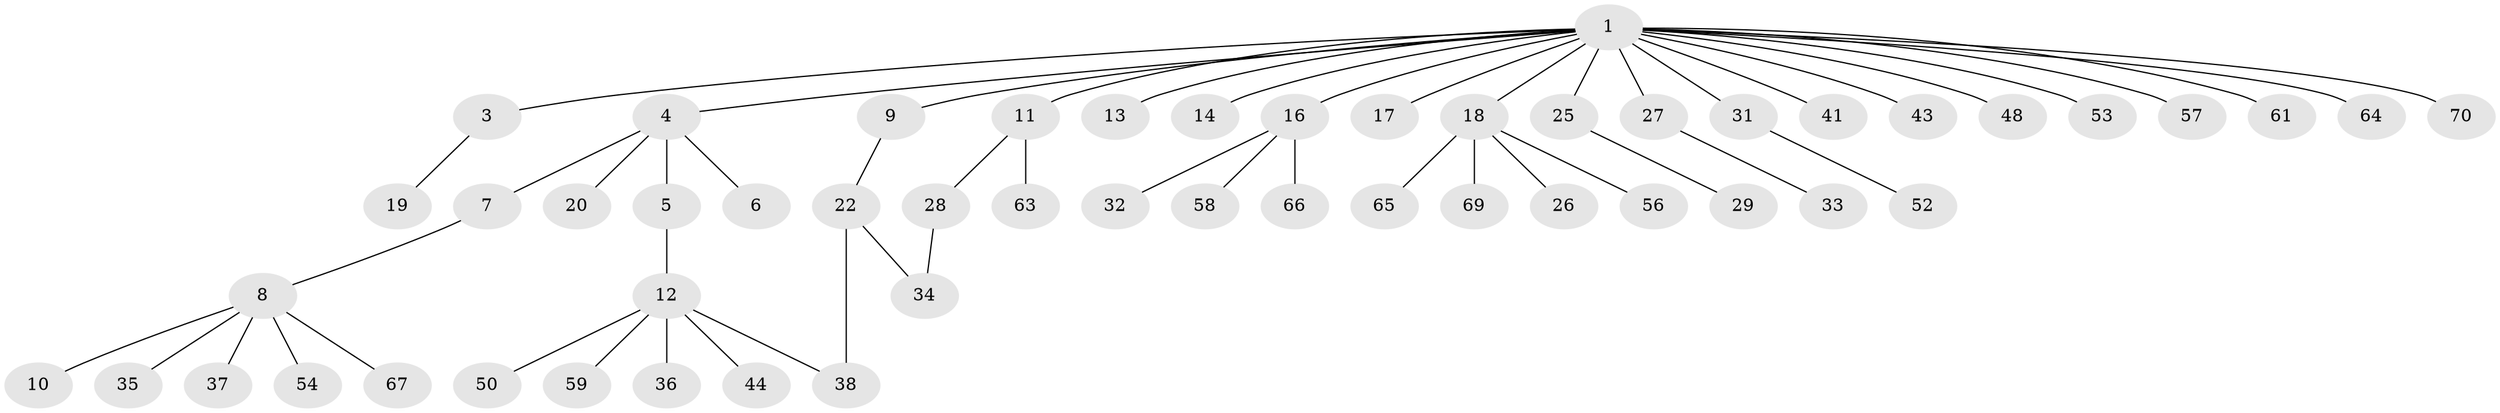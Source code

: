 // original degree distribution, {12: 0.013888888888888888, 10: 0.013888888888888888, 2: 0.16666666666666666, 6: 0.013888888888888888, 3: 0.08333333333333333, 7: 0.013888888888888888, 1: 0.6111111111111112, 4: 0.06944444444444445, 5: 0.013888888888888888}
// Generated by graph-tools (version 1.1) at 2025/11/02/27/25 16:11:10]
// undirected, 52 vertices, 53 edges
graph export_dot {
graph [start="1"]
  node [color=gray90,style=filled];
  1 [super="+2"];
  3 [super="+15"];
  4 [super="+72"];
  5 [super="+45"];
  6 [super="+24"];
  7;
  8 [super="+39"];
  9 [super="+71"];
  10;
  11 [super="+23"];
  12 [super="+30"];
  13 [super="+68"];
  14 [super="+21"];
  16 [super="+60"];
  17;
  18 [super="+51"];
  19;
  20 [super="+47"];
  22 [super="+40"];
  25 [super="+55"];
  26;
  27 [super="+42"];
  28;
  29;
  31;
  32;
  33;
  34 [super="+62"];
  35;
  36 [super="+46"];
  37 [super="+49"];
  38;
  41;
  43;
  44;
  48;
  50;
  52;
  53;
  54;
  56;
  57;
  58;
  59;
  61;
  63;
  64;
  65;
  66;
  67;
  69;
  70;
  1 -- 3;
  1 -- 9;
  1 -- 11;
  1 -- 13;
  1 -- 14;
  1 -- 27;
  1 -- 31;
  1 -- 43;
  1 -- 48;
  1 -- 53;
  1 -- 61;
  1 -- 64;
  1 -- 4;
  1 -- 70;
  1 -- 41;
  1 -- 16;
  1 -- 17;
  1 -- 18;
  1 -- 25;
  1 -- 57;
  3 -- 19;
  4 -- 5;
  4 -- 6;
  4 -- 7;
  4 -- 20;
  5 -- 12;
  7 -- 8;
  8 -- 10;
  8 -- 35;
  8 -- 37;
  8 -- 54;
  8 -- 67;
  9 -- 22;
  11 -- 28;
  11 -- 63;
  12 -- 50;
  12 -- 59;
  12 -- 38;
  12 -- 36;
  12 -- 44;
  16 -- 32;
  16 -- 58;
  16 -- 66;
  18 -- 26;
  18 -- 56;
  18 -- 65;
  18 -- 69;
  22 -- 34;
  22 -- 38;
  25 -- 29;
  27 -- 33;
  28 -- 34;
  31 -- 52;
}
